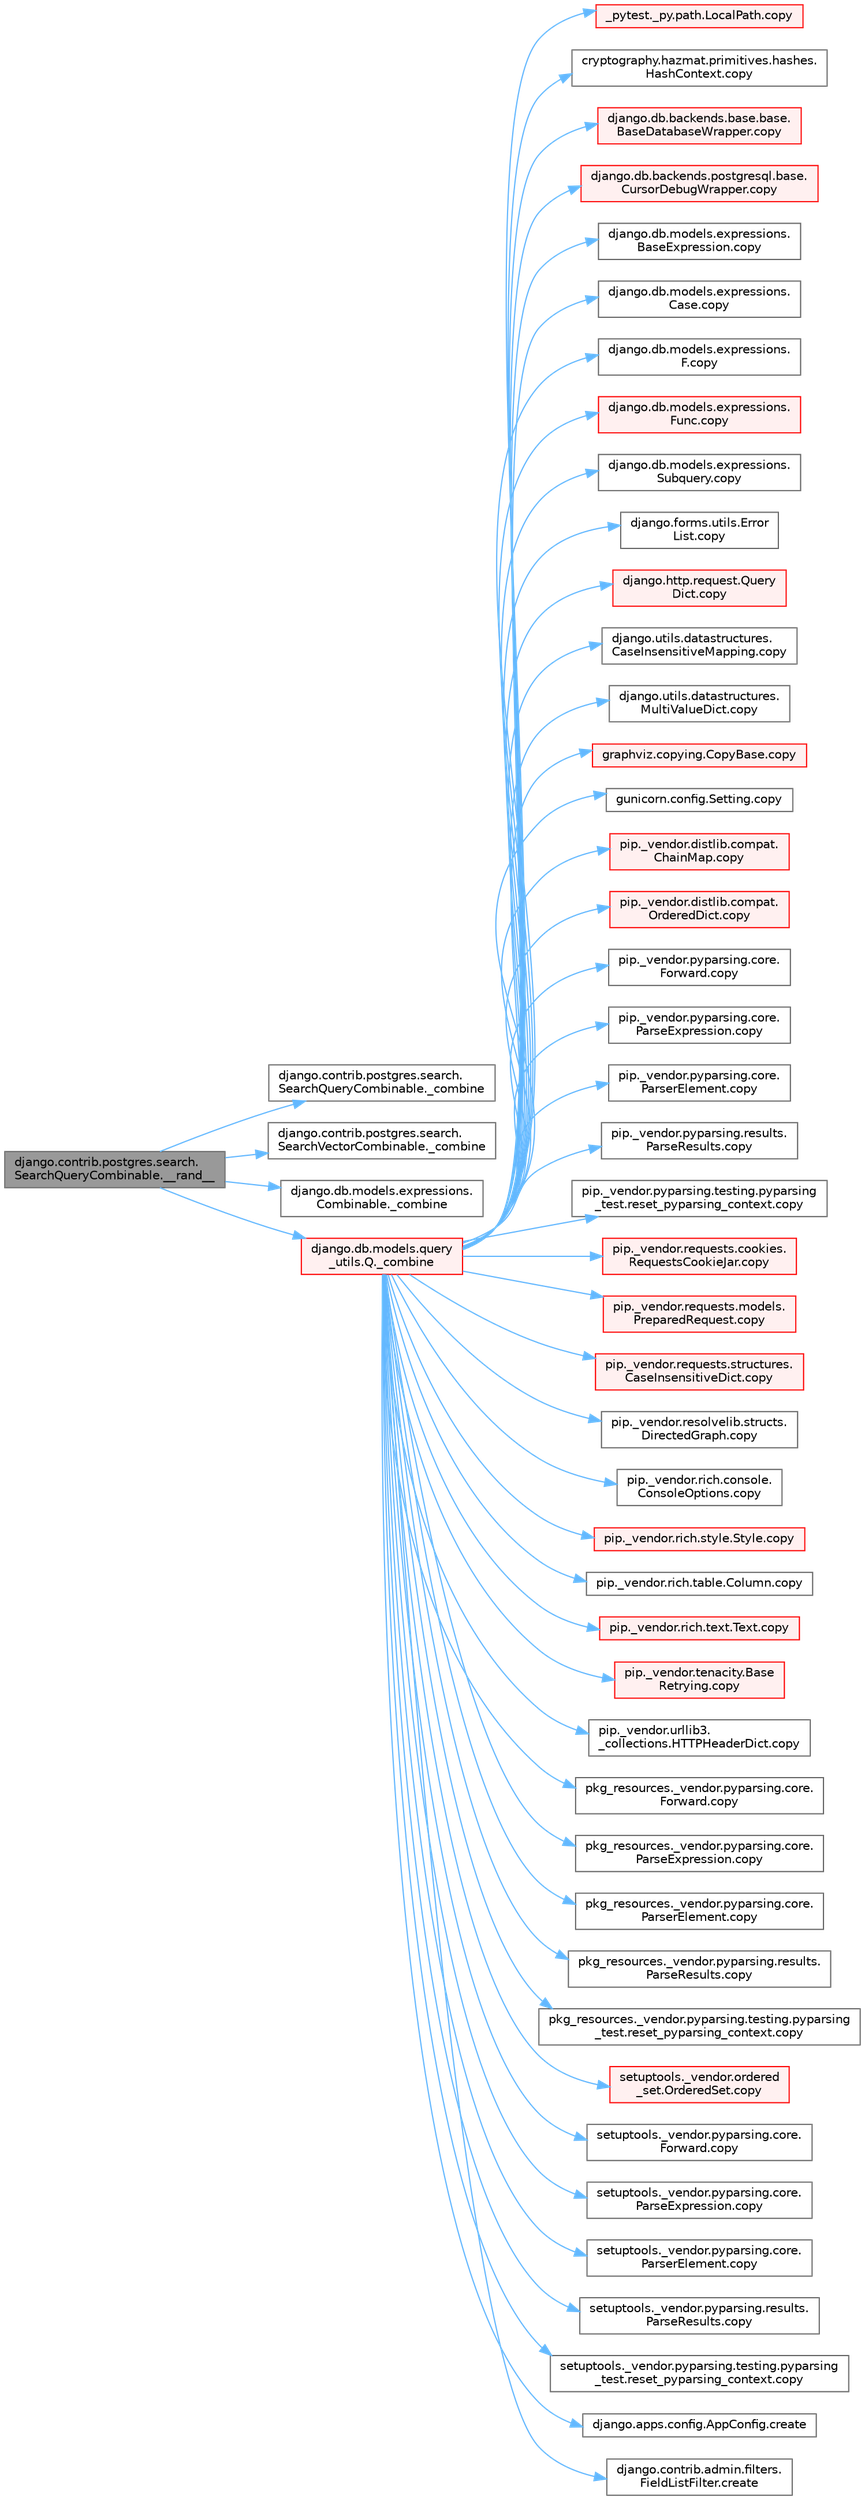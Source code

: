 digraph "django.contrib.postgres.search.SearchQueryCombinable.__rand__"
{
 // LATEX_PDF_SIZE
  bgcolor="transparent";
  edge [fontname=Helvetica,fontsize=10,labelfontname=Helvetica,labelfontsize=10];
  node [fontname=Helvetica,fontsize=10,shape=box,height=0.2,width=0.4];
  rankdir="LR";
  Node1 [id="Node000001",label="django.contrib.postgres.search.\lSearchQueryCombinable.__rand__",height=0.2,width=0.4,color="gray40", fillcolor="grey60", style="filled", fontcolor="black",tooltip=" "];
  Node1 -> Node2 [id="edge1_Node000001_Node000002",color="steelblue1",style="solid",tooltip=" "];
  Node2 [id="Node000002",label="django.contrib.postgres.search.\lSearchQueryCombinable._combine",height=0.2,width=0.4,color="grey40", fillcolor="white", style="filled",URL="$classdjango_1_1contrib_1_1postgres_1_1search_1_1_search_query_combinable.html#abb7ad4ad4bec6eefe50957e94d7856f2",tooltip=" "];
  Node1 -> Node3 [id="edge2_Node000001_Node000003",color="steelblue1",style="solid",tooltip=" "];
  Node3 [id="Node000003",label="django.contrib.postgres.search.\lSearchVectorCombinable._combine",height=0.2,width=0.4,color="grey40", fillcolor="white", style="filled",URL="$classdjango_1_1contrib_1_1postgres_1_1search_1_1_search_vector_combinable.html#a329f1e8420a918bf56aec49d1656327e",tooltip=" "];
  Node1 -> Node4 [id="edge3_Node000001_Node000004",color="steelblue1",style="solid",tooltip=" "];
  Node4 [id="Node000004",label="django.db.models.expressions.\lCombinable._combine",height=0.2,width=0.4,color="grey40", fillcolor="white", style="filled",URL="$classdjango_1_1db_1_1models_1_1expressions_1_1_combinable.html#afc7daba011f43a45cce55385455c8176",tooltip=" "];
  Node1 -> Node5 [id="edge4_Node000001_Node000005",color="steelblue1",style="solid",tooltip=" "];
  Node5 [id="Node000005",label="django.db.models.query\l_utils.Q._combine",height=0.2,width=0.4,color="red", fillcolor="#FFF0F0", style="filled",URL="$classdjango_1_1db_1_1models_1_1query__utils_1_1_q.html#ade621b98231b73615e1aa3a726560c55",tooltip=" "];
  Node5 -> Node6 [id="edge5_Node000005_Node000006",color="steelblue1",style="solid",tooltip=" "];
  Node6 [id="Node000006",label="_pytest._py.path.LocalPath.copy",height=0.2,width=0.4,color="red", fillcolor="#FFF0F0", style="filled",URL="$class__pytest_1_1__py_1_1path_1_1_local_path.html#a9eeecae0b90a7147e6bf23d6ea8fc6c0",tooltip=" "];
  Node5 -> Node2293 [id="edge6_Node000005_Node002293",color="steelblue1",style="solid",tooltip=" "];
  Node2293 [id="Node002293",label="cryptography.hazmat.primitives.hashes.\lHashContext.copy",height=0.2,width=0.4,color="grey40", fillcolor="white", style="filled",URL="$classcryptography_1_1hazmat_1_1primitives_1_1hashes_1_1_hash_context.html#a9f9b30a47684d469cfdc3db7a7261ea1",tooltip=" "];
  Node5 -> Node2294 [id="edge7_Node000005_Node002294",color="steelblue1",style="solid",tooltip=" "];
  Node2294 [id="Node002294",label="django.db.backends.base.base.\lBaseDatabaseWrapper.copy",height=0.2,width=0.4,color="red", fillcolor="#FFF0F0", style="filled",URL="$classdjango_1_1db_1_1backends_1_1base_1_1base_1_1_base_database_wrapper.html#a655ed3d049ec9c35530e8819d28fdc62",tooltip=" "];
  Node5 -> Node2295 [id="edge8_Node000005_Node002295",color="steelblue1",style="solid",tooltip=" "];
  Node2295 [id="Node002295",label="django.db.backends.postgresql.base.\lCursorDebugWrapper.copy",height=0.2,width=0.4,color="red", fillcolor="#FFF0F0", style="filled",URL="$classdjango_1_1db_1_1backends_1_1postgresql_1_1base_1_1_cursor_debug_wrapper.html#a35ca6cc5e6e9ba970c3c3f7469be22ef",tooltip=" "];
  Node5 -> Node2297 [id="edge9_Node000005_Node002297",color="steelblue1",style="solid",tooltip=" "];
  Node2297 [id="Node002297",label="django.db.models.expressions.\lBaseExpression.copy",height=0.2,width=0.4,color="grey40", fillcolor="white", style="filled",URL="$classdjango_1_1db_1_1models_1_1expressions_1_1_base_expression.html#aeeb404c3f264e4a520308bad3b41fabf",tooltip=" "];
  Node5 -> Node2298 [id="edge10_Node000005_Node002298",color="steelblue1",style="solid",tooltip=" "];
  Node2298 [id="Node002298",label="django.db.models.expressions.\lCase.copy",height=0.2,width=0.4,color="grey40", fillcolor="white", style="filled",URL="$classdjango_1_1db_1_1models_1_1expressions_1_1_case.html#a98cff87cf380bd54d7c21cb381c64daf",tooltip=" "];
  Node5 -> Node2299 [id="edge11_Node000005_Node002299",color="steelblue1",style="solid",tooltip=" "];
  Node2299 [id="Node002299",label="django.db.models.expressions.\lF.copy",height=0.2,width=0.4,color="grey40", fillcolor="white", style="filled",URL="$classdjango_1_1db_1_1models_1_1expressions_1_1_f.html#a58698f9a53ce3133f53d1602cc551e1b",tooltip=" "];
  Node5 -> Node2300 [id="edge12_Node000005_Node002300",color="steelblue1",style="solid",tooltip=" "];
  Node2300 [id="Node002300",label="django.db.models.expressions.\lFunc.copy",height=0.2,width=0.4,color="red", fillcolor="#FFF0F0", style="filled",URL="$classdjango_1_1db_1_1models_1_1expressions_1_1_func.html#a6883d18f5aeb4398d367e841e6e21671",tooltip=" "];
  Node5 -> Node2301 [id="edge13_Node000005_Node002301",color="steelblue1",style="solid",tooltip=" "];
  Node2301 [id="Node002301",label="django.db.models.expressions.\lSubquery.copy",height=0.2,width=0.4,color="grey40", fillcolor="white", style="filled",URL="$classdjango_1_1db_1_1models_1_1expressions_1_1_subquery.html#a59363e529ff37aa5c16a09b76e6e6bf9",tooltip=" "];
  Node5 -> Node2302 [id="edge14_Node000005_Node002302",color="steelblue1",style="solid",tooltip=" "];
  Node2302 [id="Node002302",label="django.forms.utils.Error\lList.copy",height=0.2,width=0.4,color="grey40", fillcolor="white", style="filled",URL="$classdjango_1_1forms_1_1utils_1_1_error_list.html#a46176c1849362dd93ea227cfec28d1ff",tooltip=" "];
  Node5 -> Node2303 [id="edge15_Node000005_Node002303",color="steelblue1",style="solid",tooltip=" "];
  Node2303 [id="Node002303",label="django.http.request.Query\lDict.copy",height=0.2,width=0.4,color="red", fillcolor="#FFF0F0", style="filled",URL="$classdjango_1_1http_1_1request_1_1_query_dict.html#ada9e4956e62868c5587b9ffde7b358b5",tooltip=" "];
  Node5 -> Node2477 [id="edge16_Node000005_Node002477",color="steelblue1",style="solid",tooltip=" "];
  Node2477 [id="Node002477",label="django.utils.datastructures.\lCaseInsensitiveMapping.copy",height=0.2,width=0.4,color="grey40", fillcolor="white", style="filled",URL="$classdjango_1_1utils_1_1datastructures_1_1_case_insensitive_mapping.html#a89e52f7d943ef70ee9e2731a1bb25084",tooltip=" "];
  Node5 -> Node2478 [id="edge17_Node000005_Node002478",color="steelblue1",style="solid",tooltip=" "];
  Node2478 [id="Node002478",label="django.utils.datastructures.\lMultiValueDict.copy",height=0.2,width=0.4,color="grey40", fillcolor="white", style="filled",URL="$classdjango_1_1utils_1_1datastructures_1_1_multi_value_dict.html#aa04a15080bb2af3ac7cc3f4791a54786",tooltip=" "];
  Node5 -> Node2479 [id="edge18_Node000005_Node002479",color="steelblue1",style="solid",tooltip=" "];
  Node2479 [id="Node002479",label="graphviz.copying.CopyBase.copy",height=0.2,width=0.4,color="red", fillcolor="#FFF0F0", style="filled",URL="$classgraphviz_1_1copying_1_1_copy_base.html#a2f81c0dd9b8d1f25d9aebacfdb5ee284",tooltip=" "];
  Node5 -> Node2490 [id="edge19_Node000005_Node002490",color="steelblue1",style="solid",tooltip=" "];
  Node2490 [id="Node002490",label="gunicorn.config.Setting.copy",height=0.2,width=0.4,color="grey40", fillcolor="white", style="filled",URL="$classgunicorn_1_1config_1_1_setting.html#a389321c9f9e3227638ce969dffdfc4dc",tooltip=" "];
  Node5 -> Node2491 [id="edge20_Node000005_Node002491",color="steelblue1",style="solid",tooltip=" "];
  Node2491 [id="Node002491",label="pip._vendor.distlib.compat.\lChainMap.copy",height=0.2,width=0.4,color="red", fillcolor="#FFF0F0", style="filled",URL="$classpip_1_1__vendor_1_1distlib_1_1compat_1_1_chain_map.html#a8146e2ccf536c708cb0b7a09ccf8c537",tooltip=" "];
  Node5 -> Node2492 [id="edge21_Node000005_Node002492",color="steelblue1",style="solid",tooltip=" "];
  Node2492 [id="Node002492",label="pip._vendor.distlib.compat.\lOrderedDict.copy",height=0.2,width=0.4,color="red", fillcolor="#FFF0F0", style="filled",URL="$classpip_1_1__vendor_1_1distlib_1_1compat_1_1_ordered_dict.html#ae6088d806618f017e91d1bd2f61771dd",tooltip=" "];
  Node5 -> Node2493 [id="edge22_Node000005_Node002493",color="steelblue1",style="solid",tooltip=" "];
  Node2493 [id="Node002493",label="pip._vendor.pyparsing.core.\lForward.copy",height=0.2,width=0.4,color="grey40", fillcolor="white", style="filled",URL="$classpip_1_1__vendor_1_1pyparsing_1_1core_1_1_forward.html#afd7e391f2f32fd6350b0e064728bc9a0",tooltip=" "];
  Node5 -> Node2494 [id="edge23_Node000005_Node002494",color="steelblue1",style="solid",tooltip=" "];
  Node2494 [id="Node002494",label="pip._vendor.pyparsing.core.\lParseExpression.copy",height=0.2,width=0.4,color="grey40", fillcolor="white", style="filled",URL="$classpip_1_1__vendor_1_1pyparsing_1_1core_1_1_parse_expression.html#a6c47c811bdb4ddebaa8635bd596d908c",tooltip=" "];
  Node5 -> Node2495 [id="edge24_Node000005_Node002495",color="steelblue1",style="solid",tooltip=" "];
  Node2495 [id="Node002495",label="pip._vendor.pyparsing.core.\lParserElement.copy",height=0.2,width=0.4,color="grey40", fillcolor="white", style="filled",URL="$classpip_1_1__vendor_1_1pyparsing_1_1core_1_1_parser_element.html#a90cf16d51d3eb590beb84714d46fd86e",tooltip=" "];
  Node5 -> Node2496 [id="edge25_Node000005_Node002496",color="steelblue1",style="solid",tooltip=" "];
  Node2496 [id="Node002496",label="pip._vendor.pyparsing.results.\lParseResults.copy",height=0.2,width=0.4,color="grey40", fillcolor="white", style="filled",URL="$classpip_1_1__vendor_1_1pyparsing_1_1results_1_1_parse_results.html#a943baafa125ab0ae889f20409bdc360c",tooltip=" "];
  Node5 -> Node2497 [id="edge26_Node000005_Node002497",color="steelblue1",style="solid",tooltip=" "];
  Node2497 [id="Node002497",label="pip._vendor.pyparsing.testing.pyparsing\l_test.reset_pyparsing_context.copy",height=0.2,width=0.4,color="grey40", fillcolor="white", style="filled",URL="$classpip_1_1__vendor_1_1pyparsing_1_1testing_1_1pyparsing__test_1_1reset__pyparsing__context.html#a8b358db76145f5a96a157c60b10c0042",tooltip=" "];
  Node5 -> Node2498 [id="edge27_Node000005_Node002498",color="steelblue1",style="solid",tooltip=" "];
  Node2498 [id="Node002498",label="pip._vendor.requests.cookies.\lRequestsCookieJar.copy",height=0.2,width=0.4,color="red", fillcolor="#FFF0F0", style="filled",URL="$classpip_1_1__vendor_1_1requests_1_1cookies_1_1_requests_cookie_jar.html#a6f55e74598cf9e2c383486aa1b4eb9ba",tooltip=" "];
  Node5 -> Node2500 [id="edge28_Node000005_Node002500",color="steelblue1",style="solid",tooltip=" "];
  Node2500 [id="Node002500",label="pip._vendor.requests.models.\lPreparedRequest.copy",height=0.2,width=0.4,color="red", fillcolor="#FFF0F0", style="filled",URL="$classpip_1_1__vendor_1_1requests_1_1models_1_1_prepared_request.html#a7548cd215dfcd985b529c710800d964a",tooltip=" "];
  Node5 -> Node2501 [id="edge29_Node000005_Node002501",color="steelblue1",style="solid",tooltip=" "];
  Node2501 [id="Node002501",label="pip._vendor.requests.structures.\lCaseInsensitiveDict.copy",height=0.2,width=0.4,color="red", fillcolor="#FFF0F0", style="filled",URL="$classpip_1_1__vendor_1_1requests_1_1structures_1_1_case_insensitive_dict.html#a2d80c1a56c57eb40550b30eb7d76c571",tooltip=" "];
  Node5 -> Node2502 [id="edge30_Node000005_Node002502",color="steelblue1",style="solid",tooltip=" "];
  Node2502 [id="Node002502",label="pip._vendor.resolvelib.structs.\lDirectedGraph.copy",height=0.2,width=0.4,color="grey40", fillcolor="white", style="filled",URL="$classpip_1_1__vendor_1_1resolvelib_1_1structs_1_1_directed_graph.html#ab782851de23ced11026378fd85cfcf7e",tooltip=" "];
  Node5 -> Node2503 [id="edge31_Node000005_Node002503",color="steelblue1",style="solid",tooltip=" "];
  Node2503 [id="Node002503",label="pip._vendor.rich.console.\lConsoleOptions.copy",height=0.2,width=0.4,color="grey40", fillcolor="white", style="filled",URL="$classpip_1_1__vendor_1_1rich_1_1console_1_1_console_options.html#afd4cbb05271ff8f3ca0e58617edf6a25",tooltip=" "];
  Node5 -> Node2504 [id="edge32_Node000005_Node002504",color="steelblue1",style="solid",tooltip=" "];
  Node2504 [id="Node002504",label="pip._vendor.rich.style.Style.copy",height=0.2,width=0.4,color="red", fillcolor="#FFF0F0", style="filled",URL="$classpip_1_1__vendor_1_1rich_1_1style_1_1_style.html#abba3761f0c189ce79a43f5feeefca1a8",tooltip=" "];
  Node5 -> Node2583 [id="edge33_Node000005_Node002583",color="steelblue1",style="solid",tooltip=" "];
  Node2583 [id="Node002583",label="pip._vendor.rich.table.Column.copy",height=0.2,width=0.4,color="grey40", fillcolor="white", style="filled",URL="$classpip_1_1__vendor_1_1rich_1_1table_1_1_column.html#a2faeacbd8890d591c70ad9a93d53b5fc",tooltip=" "];
  Node5 -> Node2584 [id="edge34_Node000005_Node002584",color="steelblue1",style="solid",tooltip=" "];
  Node2584 [id="Node002584",label="pip._vendor.rich.text.Text.copy",height=0.2,width=0.4,color="red", fillcolor="#FFF0F0", style="filled",URL="$classpip_1_1__vendor_1_1rich_1_1text_1_1_text.html#a93b228d0aa89aa63e6dfbaa40cb7619a",tooltip=" "];
  Node5 -> Node2585 [id="edge35_Node000005_Node002585",color="steelblue1",style="solid",tooltip=" "];
  Node2585 [id="Node002585",label="pip._vendor.tenacity.Base\lRetrying.copy",height=0.2,width=0.4,color="red", fillcolor="#FFF0F0", style="filled",URL="$classpip_1_1__vendor_1_1tenacity_1_1_base_retrying.html#a3b3c595a4448cf55ebb3d1f3660bea88",tooltip=" "];
  Node5 -> Node2619 [id="edge36_Node000005_Node002619",color="steelblue1",style="solid",tooltip=" "];
  Node2619 [id="Node002619",label="pip._vendor.urllib3.\l_collections.HTTPHeaderDict.copy",height=0.2,width=0.4,color="grey40", fillcolor="white", style="filled",URL="$classpip_1_1__vendor_1_1urllib3_1_1__collections_1_1_h_t_t_p_header_dict.html#a5ae57d3926c44a25dc5c14fc9eb2296f",tooltip=" "];
  Node5 -> Node2620 [id="edge37_Node000005_Node002620",color="steelblue1",style="solid",tooltip=" "];
  Node2620 [id="Node002620",label="pkg_resources._vendor.pyparsing.core.\lForward.copy",height=0.2,width=0.4,color="grey40", fillcolor="white", style="filled",URL="$classpkg__resources_1_1__vendor_1_1pyparsing_1_1core_1_1_forward.html#a47d746032d91355693bdb05a8b11555a",tooltip=" "];
  Node5 -> Node2621 [id="edge38_Node000005_Node002621",color="steelblue1",style="solid",tooltip=" "];
  Node2621 [id="Node002621",label="pkg_resources._vendor.pyparsing.core.\lParseExpression.copy",height=0.2,width=0.4,color="grey40", fillcolor="white", style="filled",URL="$classpkg__resources_1_1__vendor_1_1pyparsing_1_1core_1_1_parse_expression.html#a77e73191b6e8457ca0c19626a4f576db",tooltip=" "];
  Node5 -> Node2622 [id="edge39_Node000005_Node002622",color="steelblue1",style="solid",tooltip=" "];
  Node2622 [id="Node002622",label="pkg_resources._vendor.pyparsing.core.\lParserElement.copy",height=0.2,width=0.4,color="grey40", fillcolor="white", style="filled",URL="$classpkg__resources_1_1__vendor_1_1pyparsing_1_1core_1_1_parser_element.html#a1d909c85c8a640c0f08a4f5dafd784ab",tooltip=" "];
  Node5 -> Node2623 [id="edge40_Node000005_Node002623",color="steelblue1",style="solid",tooltip=" "];
  Node2623 [id="Node002623",label="pkg_resources._vendor.pyparsing.results.\lParseResults.copy",height=0.2,width=0.4,color="grey40", fillcolor="white", style="filled",URL="$classpkg__resources_1_1__vendor_1_1pyparsing_1_1results_1_1_parse_results.html#a94b8e3d13fec3710bc2cffed5c8cb971",tooltip=" "];
  Node5 -> Node2624 [id="edge41_Node000005_Node002624",color="steelblue1",style="solid",tooltip=" "];
  Node2624 [id="Node002624",label="pkg_resources._vendor.pyparsing.testing.pyparsing\l_test.reset_pyparsing_context.copy",height=0.2,width=0.4,color="grey40", fillcolor="white", style="filled",URL="$classpkg__resources_1_1__vendor_1_1pyparsing_1_1testing_1_1pyparsing__test_1_1reset__pyparsing__context.html#a053a92e7c6fe306127d33b9a9aafcea6",tooltip=" "];
  Node5 -> Node2625 [id="edge42_Node000005_Node002625",color="steelblue1",style="solid",tooltip=" "];
  Node2625 [id="Node002625",label="setuptools._vendor.ordered\l_set.OrderedSet.copy",height=0.2,width=0.4,color="red", fillcolor="#FFF0F0", style="filled",URL="$classsetuptools_1_1__vendor_1_1ordered__set_1_1_ordered_set.html#ad171a768f26aada63d89f0056834bb5d",tooltip=" "];
  Node5 -> Node2626 [id="edge43_Node000005_Node002626",color="steelblue1",style="solid",tooltip=" "];
  Node2626 [id="Node002626",label="setuptools._vendor.pyparsing.core.\lForward.copy",height=0.2,width=0.4,color="grey40", fillcolor="white", style="filled",URL="$classsetuptools_1_1__vendor_1_1pyparsing_1_1core_1_1_forward.html#a92cd3aadd8cbdba01f2cdccad1e6fa4e",tooltip=" "];
  Node5 -> Node2627 [id="edge44_Node000005_Node002627",color="steelblue1",style="solid",tooltip=" "];
  Node2627 [id="Node002627",label="setuptools._vendor.pyparsing.core.\lParseExpression.copy",height=0.2,width=0.4,color="grey40", fillcolor="white", style="filled",URL="$classsetuptools_1_1__vendor_1_1pyparsing_1_1core_1_1_parse_expression.html#ae88ccf3b2fcd7cde4dcd6cfbb93a4c0a",tooltip=" "];
  Node5 -> Node2628 [id="edge45_Node000005_Node002628",color="steelblue1",style="solid",tooltip=" "];
  Node2628 [id="Node002628",label="setuptools._vendor.pyparsing.core.\lParserElement.copy",height=0.2,width=0.4,color="grey40", fillcolor="white", style="filled",URL="$classsetuptools_1_1__vendor_1_1pyparsing_1_1core_1_1_parser_element.html#a8fe5f362502288698dd516b7fa6d88e6",tooltip=" "];
  Node5 -> Node2629 [id="edge46_Node000005_Node002629",color="steelblue1",style="solid",tooltip=" "];
  Node2629 [id="Node002629",label="setuptools._vendor.pyparsing.results.\lParseResults.copy",height=0.2,width=0.4,color="grey40", fillcolor="white", style="filled",URL="$classsetuptools_1_1__vendor_1_1pyparsing_1_1results_1_1_parse_results.html#a010f6f00eab831352caf57d5e5ff5c20",tooltip=" "];
  Node5 -> Node2630 [id="edge47_Node000005_Node002630",color="steelblue1",style="solid",tooltip=" "];
  Node2630 [id="Node002630",label="setuptools._vendor.pyparsing.testing.pyparsing\l_test.reset_pyparsing_context.copy",height=0.2,width=0.4,color="grey40", fillcolor="white", style="filled",URL="$classsetuptools_1_1__vendor_1_1pyparsing_1_1testing_1_1pyparsing__test_1_1reset__pyparsing__context.html#a09dedfe2af8b6a292506ed67292bc333",tooltip=" "];
  Node5 -> Node2784 [id="edge48_Node000005_Node002784",color="steelblue1",style="solid",tooltip=" "];
  Node2784 [id="Node002784",label="django.apps.config.AppConfig.create",height=0.2,width=0.4,color="grey40", fillcolor="white", style="filled",URL="$classdjango_1_1apps_1_1config_1_1_app_config.html#ac8442e3c4eb808fb89271231a6240923",tooltip=" "];
  Node5 -> Node2785 [id="edge49_Node000005_Node002785",color="steelblue1",style="solid",tooltip=" "];
  Node2785 [id="Node002785",label="django.contrib.admin.filters.\lFieldListFilter.create",height=0.2,width=0.4,color="grey40", fillcolor="white", style="filled",URL="$classdjango_1_1contrib_1_1admin_1_1filters_1_1_field_list_filter.html#a1511cbbb352e31285c9bbfa0bf90f6c0",tooltip=" "];
}
